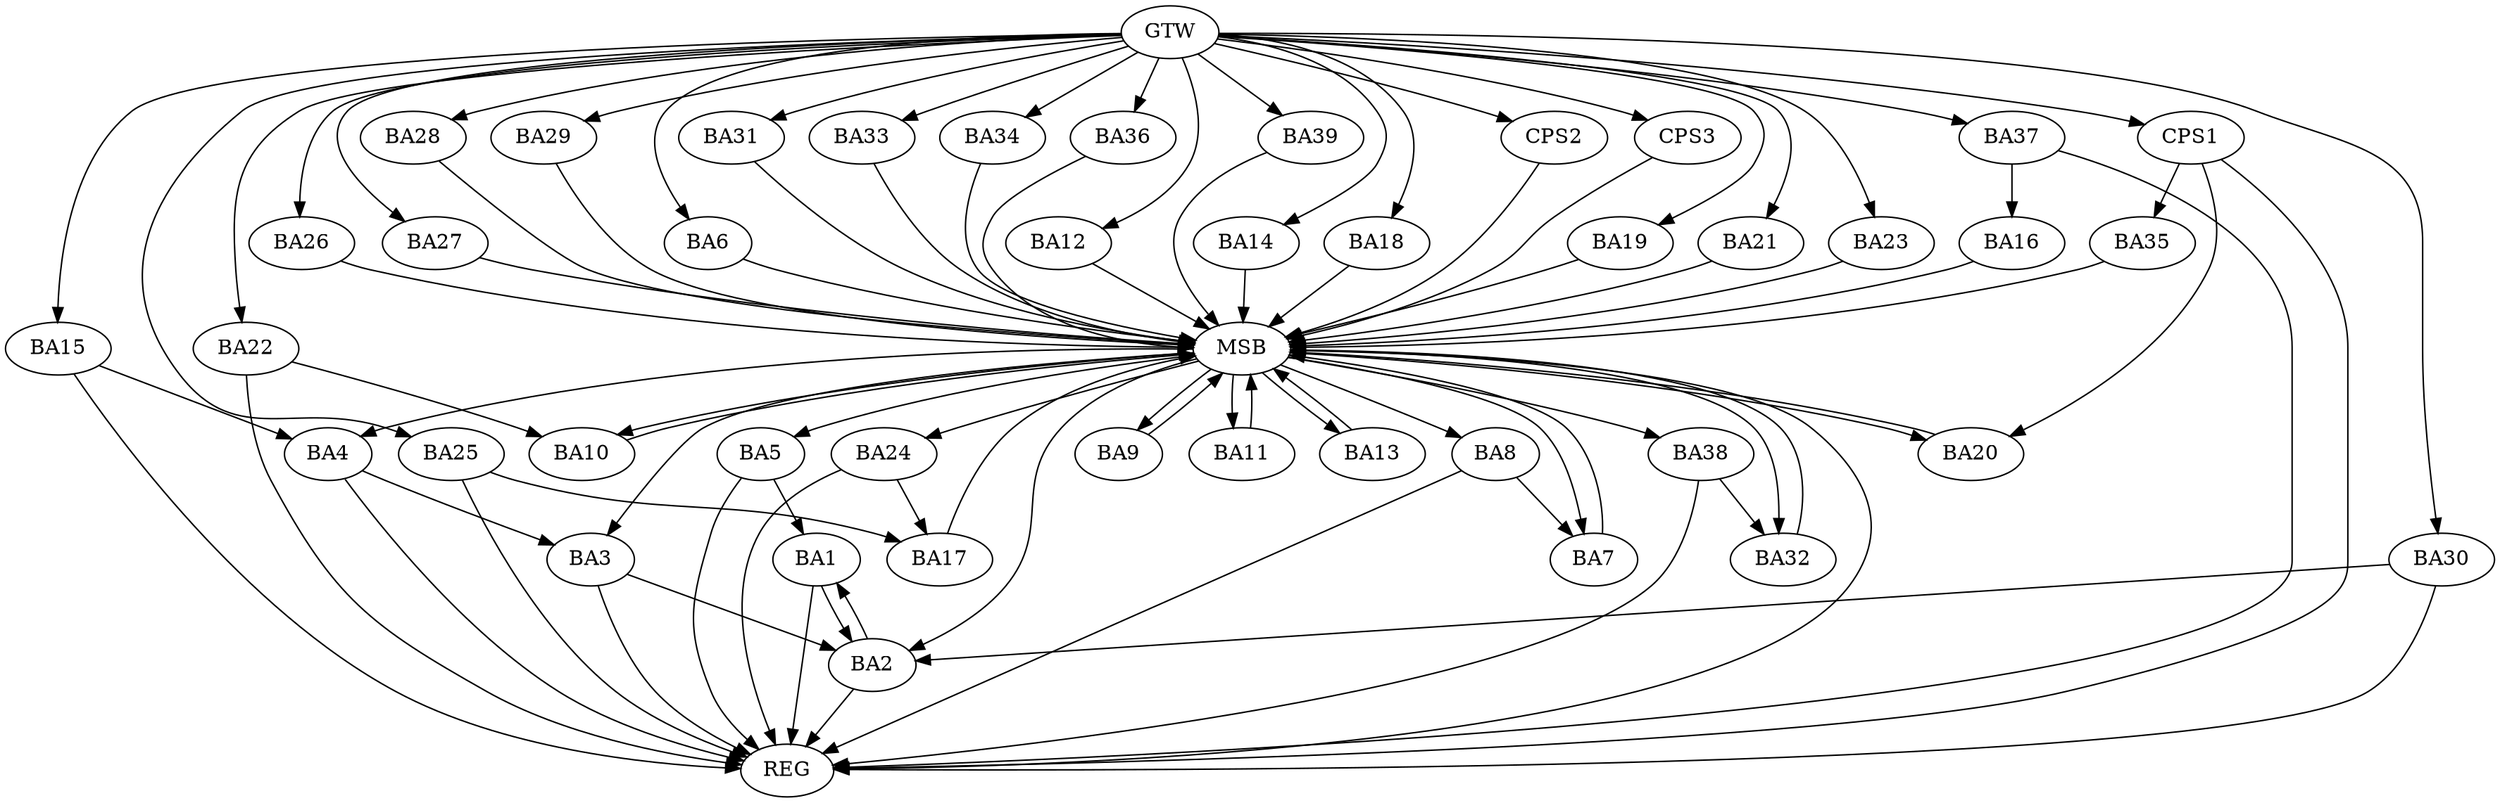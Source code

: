 strict digraph G {
  BA1 [ label="BA1" ];
  BA2 [ label="BA2" ];
  BA3 [ label="BA3" ];
  BA4 [ label="BA4" ];
  BA5 [ label="BA5" ];
  BA6 [ label="BA6" ];
  BA7 [ label="BA7" ];
  BA8 [ label="BA8" ];
  BA9 [ label="BA9" ];
  BA10 [ label="BA10" ];
  BA11 [ label="BA11" ];
  BA12 [ label="BA12" ];
  BA13 [ label="BA13" ];
  BA14 [ label="BA14" ];
  BA15 [ label="BA15" ];
  BA16 [ label="BA16" ];
  BA17 [ label="BA17" ];
  BA18 [ label="BA18" ];
  BA19 [ label="BA19" ];
  BA20 [ label="BA20" ];
  BA21 [ label="BA21" ];
  BA22 [ label="BA22" ];
  BA23 [ label="BA23" ];
  BA24 [ label="BA24" ];
  BA25 [ label="BA25" ];
  BA26 [ label="BA26" ];
  BA27 [ label="BA27" ];
  BA28 [ label="BA28" ];
  BA29 [ label="BA29" ];
  BA30 [ label="BA30" ];
  BA31 [ label="BA31" ];
  BA32 [ label="BA32" ];
  BA33 [ label="BA33" ];
  BA34 [ label="BA34" ];
  BA35 [ label="BA35" ];
  BA36 [ label="BA36" ];
  BA37 [ label="BA37" ];
  BA38 [ label="BA38" ];
  BA39 [ label="BA39" ];
  CPS1 [ label="CPS1" ];
  CPS2 [ label="CPS2" ];
  CPS3 [ label="CPS3" ];
  GTW [ label="GTW" ];
  REG [ label="REG" ];
  MSB [ label="MSB" ];
  BA1 -> BA2;
  BA2 -> BA1;
  BA3 -> BA2;
  BA4 -> BA3;
  BA5 -> BA1;
  BA8 -> BA7;
  BA15 -> BA4;
  BA22 -> BA10;
  BA24 -> BA17;
  BA25 -> BA17;
  BA30 -> BA2;
  BA37 -> BA16;
  BA38 -> BA32;
  CPS1 -> BA20;
  CPS1 -> BA35;
  GTW -> BA6;
  GTW -> BA12;
  GTW -> BA14;
  GTW -> BA15;
  GTW -> BA18;
  GTW -> BA19;
  GTW -> BA21;
  GTW -> BA22;
  GTW -> BA23;
  GTW -> BA25;
  GTW -> BA26;
  GTW -> BA27;
  GTW -> BA28;
  GTW -> BA29;
  GTW -> BA30;
  GTW -> BA31;
  GTW -> BA33;
  GTW -> BA34;
  GTW -> BA36;
  GTW -> BA37;
  GTW -> BA39;
  GTW -> CPS1;
  GTW -> CPS2;
  GTW -> CPS3;
  BA1 -> REG;
  BA2 -> REG;
  BA3 -> REG;
  BA4 -> REG;
  BA5 -> REG;
  BA8 -> REG;
  BA15 -> REG;
  BA22 -> REG;
  BA24 -> REG;
  BA25 -> REG;
  BA30 -> REG;
  BA37 -> REG;
  BA38 -> REG;
  CPS1 -> REG;
  BA6 -> MSB;
  MSB -> BA5;
  MSB -> REG;
  BA7 -> MSB;
  MSB -> BA4;
  BA9 -> MSB;
  MSB -> BA2;
  BA10 -> MSB;
  BA11 -> MSB;
  MSB -> BA9;
  BA12 -> MSB;
  BA13 -> MSB;
  BA14 -> MSB;
  MSB -> BA10;
  BA16 -> MSB;
  MSB -> BA3;
  BA17 -> MSB;
  MSB -> BA7;
  BA18 -> MSB;
  BA19 -> MSB;
  BA20 -> MSB;
  MSB -> BA11;
  BA21 -> MSB;
  MSB -> BA8;
  BA23 -> MSB;
  BA26 -> MSB;
  BA27 -> MSB;
  BA28 -> MSB;
  BA29 -> MSB;
  MSB -> BA20;
  BA31 -> MSB;
  BA32 -> MSB;
  BA33 -> MSB;
  BA34 -> MSB;
  BA35 -> MSB;
  BA36 -> MSB;
  BA39 -> MSB;
  CPS2 -> MSB;
  MSB -> BA38;
  MSB -> BA24;
  CPS3 -> MSB;
  MSB -> BA13;
  MSB -> BA32;
}
